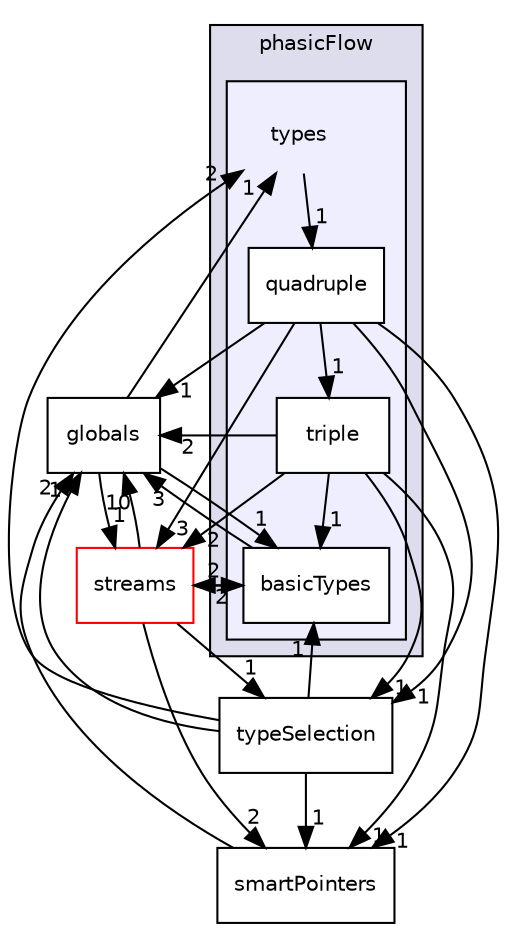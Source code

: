 digraph "src/phasicFlow/types" {
  compound=true
  node [ fontsize="10", fontname="Helvetica"];
  edge [ labelfontsize="10", labelfontname="Helvetica"];
  subgraph clusterdir_cd7a5046d028e114fc17b2ebc2bd02d2 {
    graph [ bgcolor="#ddddee", pencolor="black", label="phasicFlow" fontname="Helvetica", fontsize="10", URL="dir_cd7a5046d028e114fc17b2ebc2bd02d2.html"]
  subgraph clusterdir_e8baec020e471dff3bc06b812491e6c5 {
    graph [ bgcolor="#eeeeff", pencolor="black", label="" URL="dir_e8baec020e471dff3bc06b812491e6c5.html"];
    dir_e8baec020e471dff3bc06b812491e6c5 [shape=plaintext label="types"];
    dir_1a770030fbe0d8c1d8599c15a9d89b7c [shape=box label="basicTypes" color="black" fillcolor="white" style="filled" URL="dir_1a770030fbe0d8c1d8599c15a9d89b7c.html"];
    dir_2eb06cd66568dce23de9f512d86706ca [shape=box label="quadruple" color="black" fillcolor="white" style="filled" URL="dir_2eb06cd66568dce23de9f512d86706ca.html"];
    dir_0ebef8149ee25250b6e6438ff7826ec5 [shape=box label="triple" color="black" fillcolor="white" style="filled" URL="dir_0ebef8149ee25250b6e6438ff7826ec5.html"];
  }
  }
  dir_5f6559faa080c0b07ec2a71fd7e912fc [shape=box label="globals" URL="dir_5f6559faa080c0b07ec2a71fd7e912fc.html"];
  dir_40d84a547212027edc83c31468d15508 [shape=box label="smartPointers" URL="dir_40d84a547212027edc83c31468d15508.html"];
  dir_b13948a90891cb8a59f39ab8c50a8102 [shape=box label="streams" fillcolor="white" style="filled" color="red" URL="dir_b13948a90891cb8a59f39ab8c50a8102.html"];
  dir_4419dd78bee2bde1362d842a02bd0463 [shape=box label="typeSelection" URL="dir_4419dd78bee2bde1362d842a02bd0463.html"];
  dir_e8baec020e471dff3bc06b812491e6c5->dir_2eb06cd66568dce23de9f512d86706ca [headlabel="1", labeldistance=1.5 headhref="dir_000175_000177.html"];
  dir_5f6559faa080c0b07ec2a71fd7e912fc->dir_e8baec020e471dff3bc06b812491e6c5 [headlabel="1", labeldistance=1.5 headhref="dir_000117_000175.html"];
  dir_5f6559faa080c0b07ec2a71fd7e912fc->dir_b13948a90891cb8a59f39ab8c50a8102 [headlabel="1", labeldistance=1.5 headhref="dir_000117_000131.html"];
  dir_5f6559faa080c0b07ec2a71fd7e912fc->dir_1a770030fbe0d8c1d8599c15a9d89b7c [headlabel="1", labeldistance=1.5 headhref="dir_000117_000176.html"];
  dir_0ebef8149ee25250b6e6438ff7826ec5->dir_5f6559faa080c0b07ec2a71fd7e912fc [headlabel="2", labeldistance=1.5 headhref="dir_000178_000117.html"];
  dir_0ebef8149ee25250b6e6438ff7826ec5->dir_40d84a547212027edc83c31468d15508 [headlabel="1", labeldistance=1.5 headhref="dir_000178_000130.html"];
  dir_0ebef8149ee25250b6e6438ff7826ec5->dir_b13948a90891cb8a59f39ab8c50a8102 [headlabel="2", labeldistance=1.5 headhref="dir_000178_000131.html"];
  dir_0ebef8149ee25250b6e6438ff7826ec5->dir_1a770030fbe0d8c1d8599c15a9d89b7c [headlabel="1", labeldistance=1.5 headhref="dir_000178_000176.html"];
  dir_0ebef8149ee25250b6e6438ff7826ec5->dir_4419dd78bee2bde1362d842a02bd0463 [headlabel="1", labeldistance=1.5 headhref="dir_000178_000179.html"];
  dir_40d84a547212027edc83c31468d15508->dir_5f6559faa080c0b07ec2a71fd7e912fc [headlabel="2", labeldistance=1.5 headhref="dir_000130_000117.html"];
  dir_b13948a90891cb8a59f39ab8c50a8102->dir_5f6559faa080c0b07ec2a71fd7e912fc [headlabel="10", labeldistance=1.5 headhref="dir_000131_000117.html"];
  dir_b13948a90891cb8a59f39ab8c50a8102->dir_40d84a547212027edc83c31468d15508 [headlabel="2", labeldistance=1.5 headhref="dir_000131_000130.html"];
  dir_b13948a90891cb8a59f39ab8c50a8102->dir_1a770030fbe0d8c1d8599c15a9d89b7c [headlabel="2", labeldistance=1.5 headhref="dir_000131_000176.html"];
  dir_b13948a90891cb8a59f39ab8c50a8102->dir_4419dd78bee2bde1362d842a02bd0463 [headlabel="1", labeldistance=1.5 headhref="dir_000131_000179.html"];
  dir_1a770030fbe0d8c1d8599c15a9d89b7c->dir_5f6559faa080c0b07ec2a71fd7e912fc [headlabel="3", labeldistance=1.5 headhref="dir_000176_000117.html"];
  dir_1a770030fbe0d8c1d8599c15a9d89b7c->dir_b13948a90891cb8a59f39ab8c50a8102 [headlabel="2", labeldistance=1.5 headhref="dir_000176_000131.html"];
  dir_4419dd78bee2bde1362d842a02bd0463->dir_e8baec020e471dff3bc06b812491e6c5 [headlabel="2", labeldistance=1.5 headhref="dir_000179_000175.html"];
  dir_4419dd78bee2bde1362d842a02bd0463->dir_5f6559faa080c0b07ec2a71fd7e912fc [headlabel="1", labeldistance=1.5 headhref="dir_000179_000117.html"];
  dir_4419dd78bee2bde1362d842a02bd0463->dir_40d84a547212027edc83c31468d15508 [headlabel="1", labeldistance=1.5 headhref="dir_000179_000130.html"];
  dir_4419dd78bee2bde1362d842a02bd0463->dir_1a770030fbe0d8c1d8599c15a9d89b7c [headlabel="1", labeldistance=1.5 headhref="dir_000179_000176.html"];
  dir_2eb06cd66568dce23de9f512d86706ca->dir_5f6559faa080c0b07ec2a71fd7e912fc [headlabel="1", labeldistance=1.5 headhref="dir_000177_000117.html"];
  dir_2eb06cd66568dce23de9f512d86706ca->dir_0ebef8149ee25250b6e6438ff7826ec5 [headlabel="1", labeldistance=1.5 headhref="dir_000177_000178.html"];
  dir_2eb06cd66568dce23de9f512d86706ca->dir_40d84a547212027edc83c31468d15508 [headlabel="1", labeldistance=1.5 headhref="dir_000177_000130.html"];
  dir_2eb06cd66568dce23de9f512d86706ca->dir_b13948a90891cb8a59f39ab8c50a8102 [headlabel="3", labeldistance=1.5 headhref="dir_000177_000131.html"];
  dir_2eb06cd66568dce23de9f512d86706ca->dir_4419dd78bee2bde1362d842a02bd0463 [headlabel="1", labeldistance=1.5 headhref="dir_000177_000179.html"];
}
